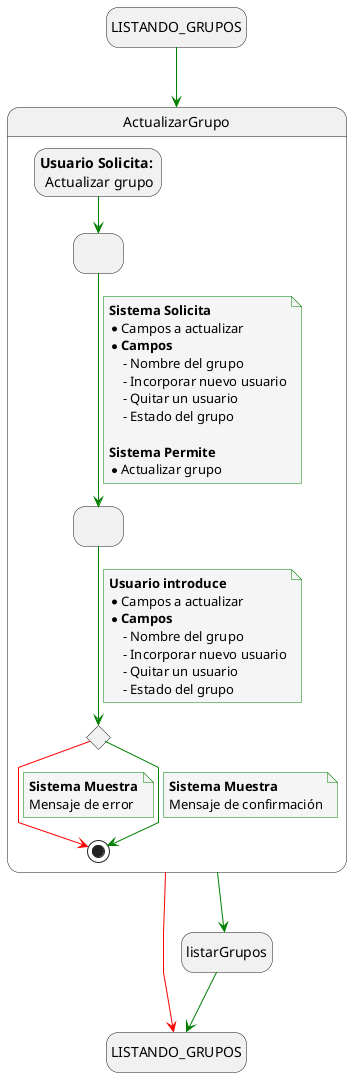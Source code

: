 @startuml actualizar_grupo

skinparam {
  NoteBackgroundColor #whiteSmoke
  ArrowColor #green
  NoteBorderColor #green
  linetype polyline
}

hide empty description

state startState as "LISTANDO_GRUPOS"
state endState as "LISTANDO_GRUPOS"
state listarGrupos as "listarGrupos"

startState --> ActualizarGrupo

ActualizarGrupo -[#red]-> endState
ActualizarGrupo --> listarGrupos
listarGrupos --> endState

state ActualizarGrupo {
    state solicitudFiltros as " "
    state envioFiltros as " "
    state revisionFiltrosEnviados <<choice>>
    state usuarioSolicita as "<b>Usuario Solicita:</b> \n Actualizar grupo"

    usuarioSolicita --> solicitudFiltros
    solicitudFiltros --> envioFiltros
    note on link
        <b>Sistema Solicita</b>
        * Campos a actualizar
        * <b>Campos</b>
            - Nombre del grupo
            - Incorporar nuevo usuario
            - Quitar un usuario
            - Estado del grupo

        <b>Sistema Permite</b>
        * Actualizar grupo
    end note

    envioFiltros --> revisionFiltrosEnviados
    note on link
        <b>Usuario introduce</b>
        * Campos a actualizar
        * <b>Campos</b>
            - Nombre del grupo
            - Incorporar nuevo usuario
            - Quitar un usuario
            - Estado del grupo
    end note

    revisionFiltrosEnviados -[#red]-> [*]

    note on link
        <b>Sistema Muestra</b>
        Mensaje de error
    end note

    revisionFiltrosEnviados --> [*]
    note on link
        <b>Sistema Muestra</b>
        Mensaje de confirmación
    end note
}

@enduml